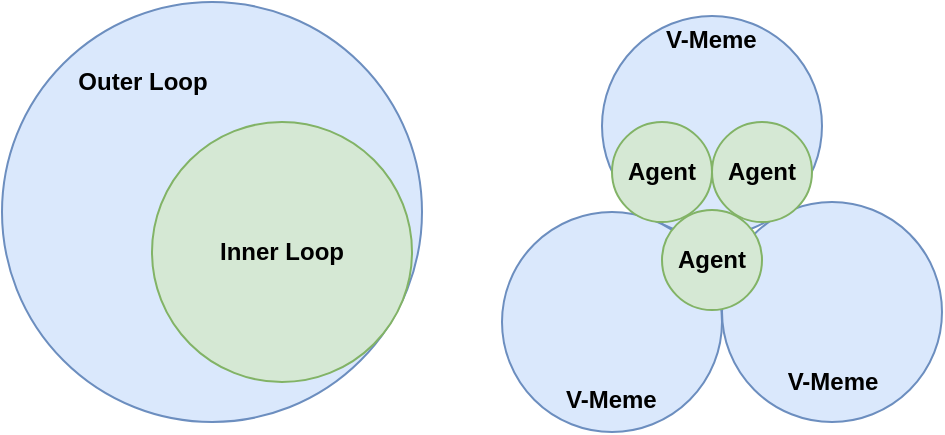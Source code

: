 <mxfile version="12.4.7" type="github"><diagram id="2Y8zULk5wJ4PaX7aiVef" name="Page-1"><mxGraphModel dx="741" dy="464" grid="1" gridSize="10" guides="1" tooltips="1" connect="1" arrows="1" fold="1" page="1" pageScale="1" pageWidth="850" pageHeight="1100" math="0" shadow="0"><root><mxCell id="0"/><mxCell id="1" parent="0"/><mxCell id="K84VVGKpjDq5zzNXP-ux-4" value="" style="ellipse;whiteSpace=wrap;html=1;aspect=fixed;align=center;labelPosition=center;verticalLabelPosition=middle;verticalAlign=middle;fillColor=#dae8fc;strokeColor=#6c8ebf;" vertex="1" parent="1"><mxGeometry x="470" y="157" width="110" height="110" as="geometry"/></mxCell><mxCell id="K84VVGKpjDq5zzNXP-ux-1" value="" style="ellipse;whiteSpace=wrap;html=1;aspect=fixed;align=center;labelPosition=center;verticalLabelPosition=middle;verticalAlign=middle;fillColor=#dae8fc;strokeColor=#6c8ebf;" vertex="1" parent="1"><mxGeometry x="170" y="150" width="210" height="210" as="geometry"/></mxCell><mxCell id="K84VVGKpjDq5zzNXP-ux-2" value="&lt;b&gt;Inner Loop&lt;/b&gt;" style="ellipse;whiteSpace=wrap;html=1;aspect=fixed;fillColor=#d5e8d4;strokeColor=#82b366;" vertex="1" parent="1"><mxGeometry x="245" y="210" width="130" height="130" as="geometry"/></mxCell><mxCell id="K84VVGKpjDq5zzNXP-ux-3" value="&lt;b&gt;Outer Loop&lt;/b&gt;" style="text;html=1;align=center;verticalAlign=middle;resizable=0;points=[];autosize=1;" vertex="1" parent="1"><mxGeometry x="200" y="180" width="80" height="20" as="geometry"/></mxCell><mxCell id="K84VVGKpjDq5zzNXP-ux-11" value="" style="ellipse;whiteSpace=wrap;html=1;aspect=fixed;align=center;labelPosition=center;verticalLabelPosition=middle;verticalAlign=middle;fillColor=#dae8fc;strokeColor=#6c8ebf;" vertex="1" parent="1"><mxGeometry x="420" y="255" width="110" height="110" as="geometry"/></mxCell><mxCell id="K84VVGKpjDq5zzNXP-ux-12" value="" style="ellipse;whiteSpace=wrap;html=1;aspect=fixed;align=center;labelPosition=center;verticalLabelPosition=middle;verticalAlign=middle;fillColor=#dae8fc;strokeColor=#6c8ebf;" vertex="1" parent="1"><mxGeometry x="530" y="250" width="110" height="110" as="geometry"/></mxCell><mxCell id="K84VVGKpjDq5zzNXP-ux-15" value="&lt;b&gt;V-Meme&lt;/b&gt;" style="text;html=1;align=center;verticalAlign=middle;resizable=0;points=[];autosize=1;" vertex="1" parent="1"><mxGeometry x="555" y="330" width="60" height="20" as="geometry"/></mxCell><mxCell id="K84VVGKpjDq5zzNXP-ux-16" value="&lt;b&gt;V-Meme&lt;/b&gt;" style="text;html=1;" vertex="1" parent="1"><mxGeometry x="500" y="155" width="70" height="30" as="geometry"/></mxCell><mxCell id="K84VVGKpjDq5zzNXP-ux-17" value="&lt;b&gt;V-Meme&lt;/b&gt;" style="text;html=1;" vertex="1" parent="1"><mxGeometry x="450" y="335" width="70" height="30" as="geometry"/></mxCell><mxCell id="K84VVGKpjDq5zzNXP-ux-5" value="&lt;b&gt;Agent&lt;/b&gt;" style="ellipse;whiteSpace=wrap;html=1;aspect=fixed;fillColor=#d5e8d4;strokeColor=#82b366;" vertex="1" parent="1"><mxGeometry x="500" y="254" width="50" height="50" as="geometry"/></mxCell><mxCell id="K84VVGKpjDq5zzNXP-ux-18" value="&lt;b&gt;Agent&lt;/b&gt;" style="ellipse;whiteSpace=wrap;html=1;aspect=fixed;fillColor=#d5e8d4;strokeColor=#82b366;" vertex="1" parent="1"><mxGeometry x="475" y="210" width="50" height="50" as="geometry"/></mxCell><mxCell id="K84VVGKpjDq5zzNXP-ux-19" value="&lt;b&gt;Agent&lt;/b&gt;" style="ellipse;whiteSpace=wrap;html=1;aspect=fixed;fillColor=#d5e8d4;strokeColor=#82b366;" vertex="1" parent="1"><mxGeometry x="525" y="210" width="50" height="50" as="geometry"/></mxCell></root></mxGraphModel></diagram></mxfile>